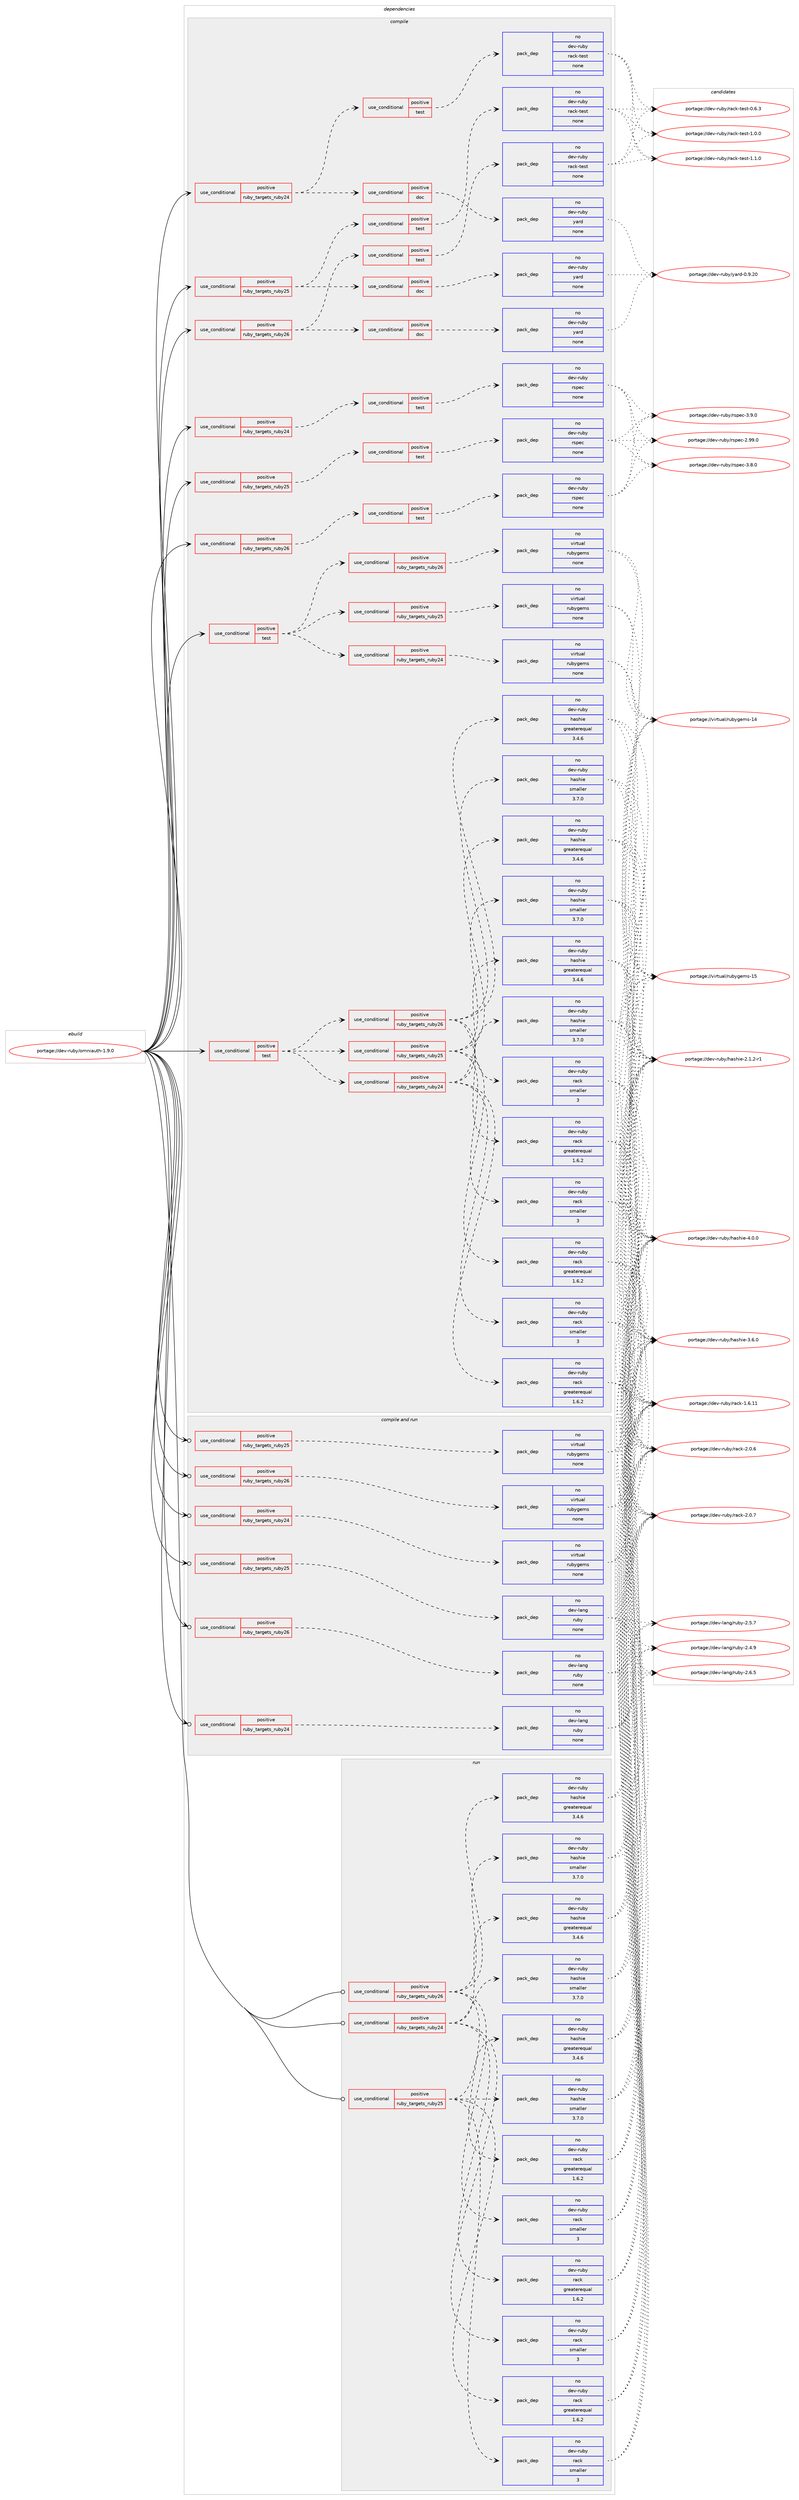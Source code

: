 digraph prolog {

# *************
# Graph options
# *************

newrank=true;
concentrate=true;
compound=true;
graph [rankdir=LR,fontname=Helvetica,fontsize=10,ranksep=1.5];#, ranksep=2.5, nodesep=0.2];
edge  [arrowhead=vee];
node  [fontname=Helvetica,fontsize=10];

# **********
# The ebuild
# **********

subgraph cluster_leftcol {
color=gray;
rank=same;
label=<<i>ebuild</i>>;
id [label="portage://dev-ruby/omniauth-1.9.0", color=red, width=4, href="../dev-ruby/omniauth-1.9.0.svg"];
}

# ****************
# The dependencies
# ****************

subgraph cluster_midcol {
color=gray;
label=<<i>dependencies</i>>;
subgraph cluster_compile {
fillcolor="#eeeeee";
style=filled;
label=<<i>compile</i>>;
subgraph cond58094 {
dependency232349 [label=<<TABLE BORDER="0" CELLBORDER="1" CELLSPACING="0" CELLPADDING="4"><TR><TD ROWSPAN="3" CELLPADDING="10">use_conditional</TD></TR><TR><TD>positive</TD></TR><TR><TD>ruby_targets_ruby24</TD></TR></TABLE>>, shape=none, color=red];
subgraph cond58095 {
dependency232350 [label=<<TABLE BORDER="0" CELLBORDER="1" CELLSPACING="0" CELLPADDING="4"><TR><TD ROWSPAN="3" CELLPADDING="10">use_conditional</TD></TR><TR><TD>positive</TD></TR><TR><TD>doc</TD></TR></TABLE>>, shape=none, color=red];
subgraph pack170711 {
dependency232351 [label=<<TABLE BORDER="0" CELLBORDER="1" CELLSPACING="0" CELLPADDING="4" WIDTH="220"><TR><TD ROWSPAN="6" CELLPADDING="30">pack_dep</TD></TR><TR><TD WIDTH="110">no</TD></TR><TR><TD>dev-ruby</TD></TR><TR><TD>yard</TD></TR><TR><TD>none</TD></TR><TR><TD></TD></TR></TABLE>>, shape=none, color=blue];
}
dependency232350:e -> dependency232351:w [weight=20,style="dashed",arrowhead="vee"];
}
dependency232349:e -> dependency232350:w [weight=20,style="dashed",arrowhead="vee"];
subgraph cond58096 {
dependency232352 [label=<<TABLE BORDER="0" CELLBORDER="1" CELLSPACING="0" CELLPADDING="4"><TR><TD ROWSPAN="3" CELLPADDING="10">use_conditional</TD></TR><TR><TD>positive</TD></TR><TR><TD>test</TD></TR></TABLE>>, shape=none, color=red];
subgraph pack170712 {
dependency232353 [label=<<TABLE BORDER="0" CELLBORDER="1" CELLSPACING="0" CELLPADDING="4" WIDTH="220"><TR><TD ROWSPAN="6" CELLPADDING="30">pack_dep</TD></TR><TR><TD WIDTH="110">no</TD></TR><TR><TD>dev-ruby</TD></TR><TR><TD>rack-test</TD></TR><TR><TD>none</TD></TR><TR><TD></TD></TR></TABLE>>, shape=none, color=blue];
}
dependency232352:e -> dependency232353:w [weight=20,style="dashed",arrowhead="vee"];
}
dependency232349:e -> dependency232352:w [weight=20,style="dashed",arrowhead="vee"];
}
id:e -> dependency232349:w [weight=20,style="solid",arrowhead="vee"];
subgraph cond58097 {
dependency232354 [label=<<TABLE BORDER="0" CELLBORDER="1" CELLSPACING="0" CELLPADDING="4"><TR><TD ROWSPAN="3" CELLPADDING="10">use_conditional</TD></TR><TR><TD>positive</TD></TR><TR><TD>ruby_targets_ruby24</TD></TR></TABLE>>, shape=none, color=red];
subgraph cond58098 {
dependency232355 [label=<<TABLE BORDER="0" CELLBORDER="1" CELLSPACING="0" CELLPADDING="4"><TR><TD ROWSPAN="3" CELLPADDING="10">use_conditional</TD></TR><TR><TD>positive</TD></TR><TR><TD>test</TD></TR></TABLE>>, shape=none, color=red];
subgraph pack170713 {
dependency232356 [label=<<TABLE BORDER="0" CELLBORDER="1" CELLSPACING="0" CELLPADDING="4" WIDTH="220"><TR><TD ROWSPAN="6" CELLPADDING="30">pack_dep</TD></TR><TR><TD WIDTH="110">no</TD></TR><TR><TD>dev-ruby</TD></TR><TR><TD>rspec</TD></TR><TR><TD>none</TD></TR><TR><TD></TD></TR></TABLE>>, shape=none, color=blue];
}
dependency232355:e -> dependency232356:w [weight=20,style="dashed",arrowhead="vee"];
}
dependency232354:e -> dependency232355:w [weight=20,style="dashed",arrowhead="vee"];
}
id:e -> dependency232354:w [weight=20,style="solid",arrowhead="vee"];
subgraph cond58099 {
dependency232357 [label=<<TABLE BORDER="0" CELLBORDER="1" CELLSPACING="0" CELLPADDING="4"><TR><TD ROWSPAN="3" CELLPADDING="10">use_conditional</TD></TR><TR><TD>positive</TD></TR><TR><TD>ruby_targets_ruby25</TD></TR></TABLE>>, shape=none, color=red];
subgraph cond58100 {
dependency232358 [label=<<TABLE BORDER="0" CELLBORDER="1" CELLSPACING="0" CELLPADDING="4"><TR><TD ROWSPAN="3" CELLPADDING="10">use_conditional</TD></TR><TR><TD>positive</TD></TR><TR><TD>doc</TD></TR></TABLE>>, shape=none, color=red];
subgraph pack170714 {
dependency232359 [label=<<TABLE BORDER="0" CELLBORDER="1" CELLSPACING="0" CELLPADDING="4" WIDTH="220"><TR><TD ROWSPAN="6" CELLPADDING="30">pack_dep</TD></TR><TR><TD WIDTH="110">no</TD></TR><TR><TD>dev-ruby</TD></TR><TR><TD>yard</TD></TR><TR><TD>none</TD></TR><TR><TD></TD></TR></TABLE>>, shape=none, color=blue];
}
dependency232358:e -> dependency232359:w [weight=20,style="dashed",arrowhead="vee"];
}
dependency232357:e -> dependency232358:w [weight=20,style="dashed",arrowhead="vee"];
subgraph cond58101 {
dependency232360 [label=<<TABLE BORDER="0" CELLBORDER="1" CELLSPACING="0" CELLPADDING="4"><TR><TD ROWSPAN="3" CELLPADDING="10">use_conditional</TD></TR><TR><TD>positive</TD></TR><TR><TD>test</TD></TR></TABLE>>, shape=none, color=red];
subgraph pack170715 {
dependency232361 [label=<<TABLE BORDER="0" CELLBORDER="1" CELLSPACING="0" CELLPADDING="4" WIDTH="220"><TR><TD ROWSPAN="6" CELLPADDING="30">pack_dep</TD></TR><TR><TD WIDTH="110">no</TD></TR><TR><TD>dev-ruby</TD></TR><TR><TD>rack-test</TD></TR><TR><TD>none</TD></TR><TR><TD></TD></TR></TABLE>>, shape=none, color=blue];
}
dependency232360:e -> dependency232361:w [weight=20,style="dashed",arrowhead="vee"];
}
dependency232357:e -> dependency232360:w [weight=20,style="dashed",arrowhead="vee"];
}
id:e -> dependency232357:w [weight=20,style="solid",arrowhead="vee"];
subgraph cond58102 {
dependency232362 [label=<<TABLE BORDER="0" CELLBORDER="1" CELLSPACING="0" CELLPADDING="4"><TR><TD ROWSPAN="3" CELLPADDING="10">use_conditional</TD></TR><TR><TD>positive</TD></TR><TR><TD>ruby_targets_ruby25</TD></TR></TABLE>>, shape=none, color=red];
subgraph cond58103 {
dependency232363 [label=<<TABLE BORDER="0" CELLBORDER="1" CELLSPACING="0" CELLPADDING="4"><TR><TD ROWSPAN="3" CELLPADDING="10">use_conditional</TD></TR><TR><TD>positive</TD></TR><TR><TD>test</TD></TR></TABLE>>, shape=none, color=red];
subgraph pack170716 {
dependency232364 [label=<<TABLE BORDER="0" CELLBORDER="1" CELLSPACING="0" CELLPADDING="4" WIDTH="220"><TR><TD ROWSPAN="6" CELLPADDING="30">pack_dep</TD></TR><TR><TD WIDTH="110">no</TD></TR><TR><TD>dev-ruby</TD></TR><TR><TD>rspec</TD></TR><TR><TD>none</TD></TR><TR><TD></TD></TR></TABLE>>, shape=none, color=blue];
}
dependency232363:e -> dependency232364:w [weight=20,style="dashed",arrowhead="vee"];
}
dependency232362:e -> dependency232363:w [weight=20,style="dashed",arrowhead="vee"];
}
id:e -> dependency232362:w [weight=20,style="solid",arrowhead="vee"];
subgraph cond58104 {
dependency232365 [label=<<TABLE BORDER="0" CELLBORDER="1" CELLSPACING="0" CELLPADDING="4"><TR><TD ROWSPAN="3" CELLPADDING="10">use_conditional</TD></TR><TR><TD>positive</TD></TR><TR><TD>ruby_targets_ruby26</TD></TR></TABLE>>, shape=none, color=red];
subgraph cond58105 {
dependency232366 [label=<<TABLE BORDER="0" CELLBORDER="1" CELLSPACING="0" CELLPADDING="4"><TR><TD ROWSPAN="3" CELLPADDING="10">use_conditional</TD></TR><TR><TD>positive</TD></TR><TR><TD>doc</TD></TR></TABLE>>, shape=none, color=red];
subgraph pack170717 {
dependency232367 [label=<<TABLE BORDER="0" CELLBORDER="1" CELLSPACING="0" CELLPADDING="4" WIDTH="220"><TR><TD ROWSPAN="6" CELLPADDING="30">pack_dep</TD></TR><TR><TD WIDTH="110">no</TD></TR><TR><TD>dev-ruby</TD></TR><TR><TD>yard</TD></TR><TR><TD>none</TD></TR><TR><TD></TD></TR></TABLE>>, shape=none, color=blue];
}
dependency232366:e -> dependency232367:w [weight=20,style="dashed",arrowhead="vee"];
}
dependency232365:e -> dependency232366:w [weight=20,style="dashed",arrowhead="vee"];
subgraph cond58106 {
dependency232368 [label=<<TABLE BORDER="0" CELLBORDER="1" CELLSPACING="0" CELLPADDING="4"><TR><TD ROWSPAN="3" CELLPADDING="10">use_conditional</TD></TR><TR><TD>positive</TD></TR><TR><TD>test</TD></TR></TABLE>>, shape=none, color=red];
subgraph pack170718 {
dependency232369 [label=<<TABLE BORDER="0" CELLBORDER="1" CELLSPACING="0" CELLPADDING="4" WIDTH="220"><TR><TD ROWSPAN="6" CELLPADDING="30">pack_dep</TD></TR><TR><TD WIDTH="110">no</TD></TR><TR><TD>dev-ruby</TD></TR><TR><TD>rack-test</TD></TR><TR><TD>none</TD></TR><TR><TD></TD></TR></TABLE>>, shape=none, color=blue];
}
dependency232368:e -> dependency232369:w [weight=20,style="dashed",arrowhead="vee"];
}
dependency232365:e -> dependency232368:w [weight=20,style="dashed",arrowhead="vee"];
}
id:e -> dependency232365:w [weight=20,style="solid",arrowhead="vee"];
subgraph cond58107 {
dependency232370 [label=<<TABLE BORDER="0" CELLBORDER="1" CELLSPACING="0" CELLPADDING="4"><TR><TD ROWSPAN="3" CELLPADDING="10">use_conditional</TD></TR><TR><TD>positive</TD></TR><TR><TD>ruby_targets_ruby26</TD></TR></TABLE>>, shape=none, color=red];
subgraph cond58108 {
dependency232371 [label=<<TABLE BORDER="0" CELLBORDER="1" CELLSPACING="0" CELLPADDING="4"><TR><TD ROWSPAN="3" CELLPADDING="10">use_conditional</TD></TR><TR><TD>positive</TD></TR><TR><TD>test</TD></TR></TABLE>>, shape=none, color=red];
subgraph pack170719 {
dependency232372 [label=<<TABLE BORDER="0" CELLBORDER="1" CELLSPACING="0" CELLPADDING="4" WIDTH="220"><TR><TD ROWSPAN="6" CELLPADDING="30">pack_dep</TD></TR><TR><TD WIDTH="110">no</TD></TR><TR><TD>dev-ruby</TD></TR><TR><TD>rspec</TD></TR><TR><TD>none</TD></TR><TR><TD></TD></TR></TABLE>>, shape=none, color=blue];
}
dependency232371:e -> dependency232372:w [weight=20,style="dashed",arrowhead="vee"];
}
dependency232370:e -> dependency232371:w [weight=20,style="dashed",arrowhead="vee"];
}
id:e -> dependency232370:w [weight=20,style="solid",arrowhead="vee"];
subgraph cond58109 {
dependency232373 [label=<<TABLE BORDER="0" CELLBORDER="1" CELLSPACING="0" CELLPADDING="4"><TR><TD ROWSPAN="3" CELLPADDING="10">use_conditional</TD></TR><TR><TD>positive</TD></TR><TR><TD>test</TD></TR></TABLE>>, shape=none, color=red];
subgraph cond58110 {
dependency232374 [label=<<TABLE BORDER="0" CELLBORDER="1" CELLSPACING="0" CELLPADDING="4"><TR><TD ROWSPAN="3" CELLPADDING="10">use_conditional</TD></TR><TR><TD>positive</TD></TR><TR><TD>ruby_targets_ruby24</TD></TR></TABLE>>, shape=none, color=red];
subgraph pack170720 {
dependency232375 [label=<<TABLE BORDER="0" CELLBORDER="1" CELLSPACING="0" CELLPADDING="4" WIDTH="220"><TR><TD ROWSPAN="6" CELLPADDING="30">pack_dep</TD></TR><TR><TD WIDTH="110">no</TD></TR><TR><TD>dev-ruby</TD></TR><TR><TD>rack</TD></TR><TR><TD>greaterequal</TD></TR><TR><TD>1.6.2</TD></TR></TABLE>>, shape=none, color=blue];
}
dependency232374:e -> dependency232375:w [weight=20,style="dashed",arrowhead="vee"];
subgraph pack170721 {
dependency232376 [label=<<TABLE BORDER="0" CELLBORDER="1" CELLSPACING="0" CELLPADDING="4" WIDTH="220"><TR><TD ROWSPAN="6" CELLPADDING="30">pack_dep</TD></TR><TR><TD WIDTH="110">no</TD></TR><TR><TD>dev-ruby</TD></TR><TR><TD>rack</TD></TR><TR><TD>smaller</TD></TR><TR><TD>3</TD></TR></TABLE>>, shape=none, color=blue];
}
dependency232374:e -> dependency232376:w [weight=20,style="dashed",arrowhead="vee"];
subgraph pack170722 {
dependency232377 [label=<<TABLE BORDER="0" CELLBORDER="1" CELLSPACING="0" CELLPADDING="4" WIDTH="220"><TR><TD ROWSPAN="6" CELLPADDING="30">pack_dep</TD></TR><TR><TD WIDTH="110">no</TD></TR><TR><TD>dev-ruby</TD></TR><TR><TD>hashie</TD></TR><TR><TD>greaterequal</TD></TR><TR><TD>3.4.6</TD></TR></TABLE>>, shape=none, color=blue];
}
dependency232374:e -> dependency232377:w [weight=20,style="dashed",arrowhead="vee"];
subgraph pack170723 {
dependency232378 [label=<<TABLE BORDER="0" CELLBORDER="1" CELLSPACING="0" CELLPADDING="4" WIDTH="220"><TR><TD ROWSPAN="6" CELLPADDING="30">pack_dep</TD></TR><TR><TD WIDTH="110">no</TD></TR><TR><TD>dev-ruby</TD></TR><TR><TD>hashie</TD></TR><TR><TD>smaller</TD></TR><TR><TD>3.7.0</TD></TR></TABLE>>, shape=none, color=blue];
}
dependency232374:e -> dependency232378:w [weight=20,style="dashed",arrowhead="vee"];
}
dependency232373:e -> dependency232374:w [weight=20,style="dashed",arrowhead="vee"];
subgraph cond58111 {
dependency232379 [label=<<TABLE BORDER="0" CELLBORDER="1" CELLSPACING="0" CELLPADDING="4"><TR><TD ROWSPAN="3" CELLPADDING="10">use_conditional</TD></TR><TR><TD>positive</TD></TR><TR><TD>ruby_targets_ruby25</TD></TR></TABLE>>, shape=none, color=red];
subgraph pack170724 {
dependency232380 [label=<<TABLE BORDER="0" CELLBORDER="1" CELLSPACING="0" CELLPADDING="4" WIDTH="220"><TR><TD ROWSPAN="6" CELLPADDING="30">pack_dep</TD></TR><TR><TD WIDTH="110">no</TD></TR><TR><TD>dev-ruby</TD></TR><TR><TD>rack</TD></TR><TR><TD>greaterequal</TD></TR><TR><TD>1.6.2</TD></TR></TABLE>>, shape=none, color=blue];
}
dependency232379:e -> dependency232380:w [weight=20,style="dashed",arrowhead="vee"];
subgraph pack170725 {
dependency232381 [label=<<TABLE BORDER="0" CELLBORDER="1" CELLSPACING="0" CELLPADDING="4" WIDTH="220"><TR><TD ROWSPAN="6" CELLPADDING="30">pack_dep</TD></TR><TR><TD WIDTH="110">no</TD></TR><TR><TD>dev-ruby</TD></TR><TR><TD>rack</TD></TR><TR><TD>smaller</TD></TR><TR><TD>3</TD></TR></TABLE>>, shape=none, color=blue];
}
dependency232379:e -> dependency232381:w [weight=20,style="dashed",arrowhead="vee"];
subgraph pack170726 {
dependency232382 [label=<<TABLE BORDER="0" CELLBORDER="1" CELLSPACING="0" CELLPADDING="4" WIDTH="220"><TR><TD ROWSPAN="6" CELLPADDING="30">pack_dep</TD></TR><TR><TD WIDTH="110">no</TD></TR><TR><TD>dev-ruby</TD></TR><TR><TD>hashie</TD></TR><TR><TD>greaterequal</TD></TR><TR><TD>3.4.6</TD></TR></TABLE>>, shape=none, color=blue];
}
dependency232379:e -> dependency232382:w [weight=20,style="dashed",arrowhead="vee"];
subgraph pack170727 {
dependency232383 [label=<<TABLE BORDER="0" CELLBORDER="1" CELLSPACING="0" CELLPADDING="4" WIDTH="220"><TR><TD ROWSPAN="6" CELLPADDING="30">pack_dep</TD></TR><TR><TD WIDTH="110">no</TD></TR><TR><TD>dev-ruby</TD></TR><TR><TD>hashie</TD></TR><TR><TD>smaller</TD></TR><TR><TD>3.7.0</TD></TR></TABLE>>, shape=none, color=blue];
}
dependency232379:e -> dependency232383:w [weight=20,style="dashed",arrowhead="vee"];
}
dependency232373:e -> dependency232379:w [weight=20,style="dashed",arrowhead="vee"];
subgraph cond58112 {
dependency232384 [label=<<TABLE BORDER="0" CELLBORDER="1" CELLSPACING="0" CELLPADDING="4"><TR><TD ROWSPAN="3" CELLPADDING="10">use_conditional</TD></TR><TR><TD>positive</TD></TR><TR><TD>ruby_targets_ruby26</TD></TR></TABLE>>, shape=none, color=red];
subgraph pack170728 {
dependency232385 [label=<<TABLE BORDER="0" CELLBORDER="1" CELLSPACING="0" CELLPADDING="4" WIDTH="220"><TR><TD ROWSPAN="6" CELLPADDING="30">pack_dep</TD></TR><TR><TD WIDTH="110">no</TD></TR><TR><TD>dev-ruby</TD></TR><TR><TD>rack</TD></TR><TR><TD>greaterequal</TD></TR><TR><TD>1.6.2</TD></TR></TABLE>>, shape=none, color=blue];
}
dependency232384:e -> dependency232385:w [weight=20,style="dashed",arrowhead="vee"];
subgraph pack170729 {
dependency232386 [label=<<TABLE BORDER="0" CELLBORDER="1" CELLSPACING="0" CELLPADDING="4" WIDTH="220"><TR><TD ROWSPAN="6" CELLPADDING="30">pack_dep</TD></TR><TR><TD WIDTH="110">no</TD></TR><TR><TD>dev-ruby</TD></TR><TR><TD>rack</TD></TR><TR><TD>smaller</TD></TR><TR><TD>3</TD></TR></TABLE>>, shape=none, color=blue];
}
dependency232384:e -> dependency232386:w [weight=20,style="dashed",arrowhead="vee"];
subgraph pack170730 {
dependency232387 [label=<<TABLE BORDER="0" CELLBORDER="1" CELLSPACING="0" CELLPADDING="4" WIDTH="220"><TR><TD ROWSPAN="6" CELLPADDING="30">pack_dep</TD></TR><TR><TD WIDTH="110">no</TD></TR><TR><TD>dev-ruby</TD></TR><TR><TD>hashie</TD></TR><TR><TD>greaterequal</TD></TR><TR><TD>3.4.6</TD></TR></TABLE>>, shape=none, color=blue];
}
dependency232384:e -> dependency232387:w [weight=20,style="dashed",arrowhead="vee"];
subgraph pack170731 {
dependency232388 [label=<<TABLE BORDER="0" CELLBORDER="1" CELLSPACING="0" CELLPADDING="4" WIDTH="220"><TR><TD ROWSPAN="6" CELLPADDING="30">pack_dep</TD></TR><TR><TD WIDTH="110">no</TD></TR><TR><TD>dev-ruby</TD></TR><TR><TD>hashie</TD></TR><TR><TD>smaller</TD></TR><TR><TD>3.7.0</TD></TR></TABLE>>, shape=none, color=blue];
}
dependency232384:e -> dependency232388:w [weight=20,style="dashed",arrowhead="vee"];
}
dependency232373:e -> dependency232384:w [weight=20,style="dashed",arrowhead="vee"];
}
id:e -> dependency232373:w [weight=20,style="solid",arrowhead="vee"];
subgraph cond58113 {
dependency232389 [label=<<TABLE BORDER="0" CELLBORDER="1" CELLSPACING="0" CELLPADDING="4"><TR><TD ROWSPAN="3" CELLPADDING="10">use_conditional</TD></TR><TR><TD>positive</TD></TR><TR><TD>test</TD></TR></TABLE>>, shape=none, color=red];
subgraph cond58114 {
dependency232390 [label=<<TABLE BORDER="0" CELLBORDER="1" CELLSPACING="0" CELLPADDING="4"><TR><TD ROWSPAN="3" CELLPADDING="10">use_conditional</TD></TR><TR><TD>positive</TD></TR><TR><TD>ruby_targets_ruby24</TD></TR></TABLE>>, shape=none, color=red];
subgraph pack170732 {
dependency232391 [label=<<TABLE BORDER="0" CELLBORDER="1" CELLSPACING="0" CELLPADDING="4" WIDTH="220"><TR><TD ROWSPAN="6" CELLPADDING="30">pack_dep</TD></TR><TR><TD WIDTH="110">no</TD></TR><TR><TD>virtual</TD></TR><TR><TD>rubygems</TD></TR><TR><TD>none</TD></TR><TR><TD></TD></TR></TABLE>>, shape=none, color=blue];
}
dependency232390:e -> dependency232391:w [weight=20,style="dashed",arrowhead="vee"];
}
dependency232389:e -> dependency232390:w [weight=20,style="dashed",arrowhead="vee"];
subgraph cond58115 {
dependency232392 [label=<<TABLE BORDER="0" CELLBORDER="1" CELLSPACING="0" CELLPADDING="4"><TR><TD ROWSPAN="3" CELLPADDING="10">use_conditional</TD></TR><TR><TD>positive</TD></TR><TR><TD>ruby_targets_ruby25</TD></TR></TABLE>>, shape=none, color=red];
subgraph pack170733 {
dependency232393 [label=<<TABLE BORDER="0" CELLBORDER="1" CELLSPACING="0" CELLPADDING="4" WIDTH="220"><TR><TD ROWSPAN="6" CELLPADDING="30">pack_dep</TD></TR><TR><TD WIDTH="110">no</TD></TR><TR><TD>virtual</TD></TR><TR><TD>rubygems</TD></TR><TR><TD>none</TD></TR><TR><TD></TD></TR></TABLE>>, shape=none, color=blue];
}
dependency232392:e -> dependency232393:w [weight=20,style="dashed",arrowhead="vee"];
}
dependency232389:e -> dependency232392:w [weight=20,style="dashed",arrowhead="vee"];
subgraph cond58116 {
dependency232394 [label=<<TABLE BORDER="0" CELLBORDER="1" CELLSPACING="0" CELLPADDING="4"><TR><TD ROWSPAN="3" CELLPADDING="10">use_conditional</TD></TR><TR><TD>positive</TD></TR><TR><TD>ruby_targets_ruby26</TD></TR></TABLE>>, shape=none, color=red];
subgraph pack170734 {
dependency232395 [label=<<TABLE BORDER="0" CELLBORDER="1" CELLSPACING="0" CELLPADDING="4" WIDTH="220"><TR><TD ROWSPAN="6" CELLPADDING="30">pack_dep</TD></TR><TR><TD WIDTH="110">no</TD></TR><TR><TD>virtual</TD></TR><TR><TD>rubygems</TD></TR><TR><TD>none</TD></TR><TR><TD></TD></TR></TABLE>>, shape=none, color=blue];
}
dependency232394:e -> dependency232395:w [weight=20,style="dashed",arrowhead="vee"];
}
dependency232389:e -> dependency232394:w [weight=20,style="dashed",arrowhead="vee"];
}
id:e -> dependency232389:w [weight=20,style="solid",arrowhead="vee"];
}
subgraph cluster_compileandrun {
fillcolor="#eeeeee";
style=filled;
label=<<i>compile and run</i>>;
subgraph cond58117 {
dependency232396 [label=<<TABLE BORDER="0" CELLBORDER="1" CELLSPACING="0" CELLPADDING="4"><TR><TD ROWSPAN="3" CELLPADDING="10">use_conditional</TD></TR><TR><TD>positive</TD></TR><TR><TD>ruby_targets_ruby24</TD></TR></TABLE>>, shape=none, color=red];
subgraph pack170735 {
dependency232397 [label=<<TABLE BORDER="0" CELLBORDER="1" CELLSPACING="0" CELLPADDING="4" WIDTH="220"><TR><TD ROWSPAN="6" CELLPADDING="30">pack_dep</TD></TR><TR><TD WIDTH="110">no</TD></TR><TR><TD>dev-lang</TD></TR><TR><TD>ruby</TD></TR><TR><TD>none</TD></TR><TR><TD></TD></TR></TABLE>>, shape=none, color=blue];
}
dependency232396:e -> dependency232397:w [weight=20,style="dashed",arrowhead="vee"];
}
id:e -> dependency232396:w [weight=20,style="solid",arrowhead="odotvee"];
subgraph cond58118 {
dependency232398 [label=<<TABLE BORDER="0" CELLBORDER="1" CELLSPACING="0" CELLPADDING="4"><TR><TD ROWSPAN="3" CELLPADDING="10">use_conditional</TD></TR><TR><TD>positive</TD></TR><TR><TD>ruby_targets_ruby24</TD></TR></TABLE>>, shape=none, color=red];
subgraph pack170736 {
dependency232399 [label=<<TABLE BORDER="0" CELLBORDER="1" CELLSPACING="0" CELLPADDING="4" WIDTH="220"><TR><TD ROWSPAN="6" CELLPADDING="30">pack_dep</TD></TR><TR><TD WIDTH="110">no</TD></TR><TR><TD>virtual</TD></TR><TR><TD>rubygems</TD></TR><TR><TD>none</TD></TR><TR><TD></TD></TR></TABLE>>, shape=none, color=blue];
}
dependency232398:e -> dependency232399:w [weight=20,style="dashed",arrowhead="vee"];
}
id:e -> dependency232398:w [weight=20,style="solid",arrowhead="odotvee"];
subgraph cond58119 {
dependency232400 [label=<<TABLE BORDER="0" CELLBORDER="1" CELLSPACING="0" CELLPADDING="4"><TR><TD ROWSPAN="3" CELLPADDING="10">use_conditional</TD></TR><TR><TD>positive</TD></TR><TR><TD>ruby_targets_ruby25</TD></TR></TABLE>>, shape=none, color=red];
subgraph pack170737 {
dependency232401 [label=<<TABLE BORDER="0" CELLBORDER="1" CELLSPACING="0" CELLPADDING="4" WIDTH="220"><TR><TD ROWSPAN="6" CELLPADDING="30">pack_dep</TD></TR><TR><TD WIDTH="110">no</TD></TR><TR><TD>dev-lang</TD></TR><TR><TD>ruby</TD></TR><TR><TD>none</TD></TR><TR><TD></TD></TR></TABLE>>, shape=none, color=blue];
}
dependency232400:e -> dependency232401:w [weight=20,style="dashed",arrowhead="vee"];
}
id:e -> dependency232400:w [weight=20,style="solid",arrowhead="odotvee"];
subgraph cond58120 {
dependency232402 [label=<<TABLE BORDER="0" CELLBORDER="1" CELLSPACING="0" CELLPADDING="4"><TR><TD ROWSPAN="3" CELLPADDING="10">use_conditional</TD></TR><TR><TD>positive</TD></TR><TR><TD>ruby_targets_ruby25</TD></TR></TABLE>>, shape=none, color=red];
subgraph pack170738 {
dependency232403 [label=<<TABLE BORDER="0" CELLBORDER="1" CELLSPACING="0" CELLPADDING="4" WIDTH="220"><TR><TD ROWSPAN="6" CELLPADDING="30">pack_dep</TD></TR><TR><TD WIDTH="110">no</TD></TR><TR><TD>virtual</TD></TR><TR><TD>rubygems</TD></TR><TR><TD>none</TD></TR><TR><TD></TD></TR></TABLE>>, shape=none, color=blue];
}
dependency232402:e -> dependency232403:w [weight=20,style="dashed",arrowhead="vee"];
}
id:e -> dependency232402:w [weight=20,style="solid",arrowhead="odotvee"];
subgraph cond58121 {
dependency232404 [label=<<TABLE BORDER="0" CELLBORDER="1" CELLSPACING="0" CELLPADDING="4"><TR><TD ROWSPAN="3" CELLPADDING="10">use_conditional</TD></TR><TR><TD>positive</TD></TR><TR><TD>ruby_targets_ruby26</TD></TR></TABLE>>, shape=none, color=red];
subgraph pack170739 {
dependency232405 [label=<<TABLE BORDER="0" CELLBORDER="1" CELLSPACING="0" CELLPADDING="4" WIDTH="220"><TR><TD ROWSPAN="6" CELLPADDING="30">pack_dep</TD></TR><TR><TD WIDTH="110">no</TD></TR><TR><TD>dev-lang</TD></TR><TR><TD>ruby</TD></TR><TR><TD>none</TD></TR><TR><TD></TD></TR></TABLE>>, shape=none, color=blue];
}
dependency232404:e -> dependency232405:w [weight=20,style="dashed",arrowhead="vee"];
}
id:e -> dependency232404:w [weight=20,style="solid",arrowhead="odotvee"];
subgraph cond58122 {
dependency232406 [label=<<TABLE BORDER="0" CELLBORDER="1" CELLSPACING="0" CELLPADDING="4"><TR><TD ROWSPAN="3" CELLPADDING="10">use_conditional</TD></TR><TR><TD>positive</TD></TR><TR><TD>ruby_targets_ruby26</TD></TR></TABLE>>, shape=none, color=red];
subgraph pack170740 {
dependency232407 [label=<<TABLE BORDER="0" CELLBORDER="1" CELLSPACING="0" CELLPADDING="4" WIDTH="220"><TR><TD ROWSPAN="6" CELLPADDING="30">pack_dep</TD></TR><TR><TD WIDTH="110">no</TD></TR><TR><TD>virtual</TD></TR><TR><TD>rubygems</TD></TR><TR><TD>none</TD></TR><TR><TD></TD></TR></TABLE>>, shape=none, color=blue];
}
dependency232406:e -> dependency232407:w [weight=20,style="dashed",arrowhead="vee"];
}
id:e -> dependency232406:w [weight=20,style="solid",arrowhead="odotvee"];
}
subgraph cluster_run {
fillcolor="#eeeeee";
style=filled;
label=<<i>run</i>>;
subgraph cond58123 {
dependency232408 [label=<<TABLE BORDER="0" CELLBORDER="1" CELLSPACING="0" CELLPADDING="4"><TR><TD ROWSPAN="3" CELLPADDING="10">use_conditional</TD></TR><TR><TD>positive</TD></TR><TR><TD>ruby_targets_ruby24</TD></TR></TABLE>>, shape=none, color=red];
subgraph pack170741 {
dependency232409 [label=<<TABLE BORDER="0" CELLBORDER="1" CELLSPACING="0" CELLPADDING="4" WIDTH="220"><TR><TD ROWSPAN="6" CELLPADDING="30">pack_dep</TD></TR><TR><TD WIDTH="110">no</TD></TR><TR><TD>dev-ruby</TD></TR><TR><TD>rack</TD></TR><TR><TD>greaterequal</TD></TR><TR><TD>1.6.2</TD></TR></TABLE>>, shape=none, color=blue];
}
dependency232408:e -> dependency232409:w [weight=20,style="dashed",arrowhead="vee"];
subgraph pack170742 {
dependency232410 [label=<<TABLE BORDER="0" CELLBORDER="1" CELLSPACING="0" CELLPADDING="4" WIDTH="220"><TR><TD ROWSPAN="6" CELLPADDING="30">pack_dep</TD></TR><TR><TD WIDTH="110">no</TD></TR><TR><TD>dev-ruby</TD></TR><TR><TD>rack</TD></TR><TR><TD>smaller</TD></TR><TR><TD>3</TD></TR></TABLE>>, shape=none, color=blue];
}
dependency232408:e -> dependency232410:w [weight=20,style="dashed",arrowhead="vee"];
subgraph pack170743 {
dependency232411 [label=<<TABLE BORDER="0" CELLBORDER="1" CELLSPACING="0" CELLPADDING="4" WIDTH="220"><TR><TD ROWSPAN="6" CELLPADDING="30">pack_dep</TD></TR><TR><TD WIDTH="110">no</TD></TR><TR><TD>dev-ruby</TD></TR><TR><TD>hashie</TD></TR><TR><TD>greaterequal</TD></TR><TR><TD>3.4.6</TD></TR></TABLE>>, shape=none, color=blue];
}
dependency232408:e -> dependency232411:w [weight=20,style="dashed",arrowhead="vee"];
subgraph pack170744 {
dependency232412 [label=<<TABLE BORDER="0" CELLBORDER="1" CELLSPACING="0" CELLPADDING="4" WIDTH="220"><TR><TD ROWSPAN="6" CELLPADDING="30">pack_dep</TD></TR><TR><TD WIDTH="110">no</TD></TR><TR><TD>dev-ruby</TD></TR><TR><TD>hashie</TD></TR><TR><TD>smaller</TD></TR><TR><TD>3.7.0</TD></TR></TABLE>>, shape=none, color=blue];
}
dependency232408:e -> dependency232412:w [weight=20,style="dashed",arrowhead="vee"];
}
id:e -> dependency232408:w [weight=20,style="solid",arrowhead="odot"];
subgraph cond58124 {
dependency232413 [label=<<TABLE BORDER="0" CELLBORDER="1" CELLSPACING="0" CELLPADDING="4"><TR><TD ROWSPAN="3" CELLPADDING="10">use_conditional</TD></TR><TR><TD>positive</TD></TR><TR><TD>ruby_targets_ruby25</TD></TR></TABLE>>, shape=none, color=red];
subgraph pack170745 {
dependency232414 [label=<<TABLE BORDER="0" CELLBORDER="1" CELLSPACING="0" CELLPADDING="4" WIDTH="220"><TR><TD ROWSPAN="6" CELLPADDING="30">pack_dep</TD></TR><TR><TD WIDTH="110">no</TD></TR><TR><TD>dev-ruby</TD></TR><TR><TD>rack</TD></TR><TR><TD>greaterequal</TD></TR><TR><TD>1.6.2</TD></TR></TABLE>>, shape=none, color=blue];
}
dependency232413:e -> dependency232414:w [weight=20,style="dashed",arrowhead="vee"];
subgraph pack170746 {
dependency232415 [label=<<TABLE BORDER="0" CELLBORDER="1" CELLSPACING="0" CELLPADDING="4" WIDTH="220"><TR><TD ROWSPAN="6" CELLPADDING="30">pack_dep</TD></TR><TR><TD WIDTH="110">no</TD></TR><TR><TD>dev-ruby</TD></TR><TR><TD>rack</TD></TR><TR><TD>smaller</TD></TR><TR><TD>3</TD></TR></TABLE>>, shape=none, color=blue];
}
dependency232413:e -> dependency232415:w [weight=20,style="dashed",arrowhead="vee"];
subgraph pack170747 {
dependency232416 [label=<<TABLE BORDER="0" CELLBORDER="1" CELLSPACING="0" CELLPADDING="4" WIDTH="220"><TR><TD ROWSPAN="6" CELLPADDING="30">pack_dep</TD></TR><TR><TD WIDTH="110">no</TD></TR><TR><TD>dev-ruby</TD></TR><TR><TD>hashie</TD></TR><TR><TD>greaterequal</TD></TR><TR><TD>3.4.6</TD></TR></TABLE>>, shape=none, color=blue];
}
dependency232413:e -> dependency232416:w [weight=20,style="dashed",arrowhead="vee"];
subgraph pack170748 {
dependency232417 [label=<<TABLE BORDER="0" CELLBORDER="1" CELLSPACING="0" CELLPADDING="4" WIDTH="220"><TR><TD ROWSPAN="6" CELLPADDING="30">pack_dep</TD></TR><TR><TD WIDTH="110">no</TD></TR><TR><TD>dev-ruby</TD></TR><TR><TD>hashie</TD></TR><TR><TD>smaller</TD></TR><TR><TD>3.7.0</TD></TR></TABLE>>, shape=none, color=blue];
}
dependency232413:e -> dependency232417:w [weight=20,style="dashed",arrowhead="vee"];
}
id:e -> dependency232413:w [weight=20,style="solid",arrowhead="odot"];
subgraph cond58125 {
dependency232418 [label=<<TABLE BORDER="0" CELLBORDER="1" CELLSPACING="0" CELLPADDING="4"><TR><TD ROWSPAN="3" CELLPADDING="10">use_conditional</TD></TR><TR><TD>positive</TD></TR><TR><TD>ruby_targets_ruby26</TD></TR></TABLE>>, shape=none, color=red];
subgraph pack170749 {
dependency232419 [label=<<TABLE BORDER="0" CELLBORDER="1" CELLSPACING="0" CELLPADDING="4" WIDTH="220"><TR><TD ROWSPAN="6" CELLPADDING="30">pack_dep</TD></TR><TR><TD WIDTH="110">no</TD></TR><TR><TD>dev-ruby</TD></TR><TR><TD>rack</TD></TR><TR><TD>greaterequal</TD></TR><TR><TD>1.6.2</TD></TR></TABLE>>, shape=none, color=blue];
}
dependency232418:e -> dependency232419:w [weight=20,style="dashed",arrowhead="vee"];
subgraph pack170750 {
dependency232420 [label=<<TABLE BORDER="0" CELLBORDER="1" CELLSPACING="0" CELLPADDING="4" WIDTH="220"><TR><TD ROWSPAN="6" CELLPADDING="30">pack_dep</TD></TR><TR><TD WIDTH="110">no</TD></TR><TR><TD>dev-ruby</TD></TR><TR><TD>rack</TD></TR><TR><TD>smaller</TD></TR><TR><TD>3</TD></TR></TABLE>>, shape=none, color=blue];
}
dependency232418:e -> dependency232420:w [weight=20,style="dashed",arrowhead="vee"];
subgraph pack170751 {
dependency232421 [label=<<TABLE BORDER="0" CELLBORDER="1" CELLSPACING="0" CELLPADDING="4" WIDTH="220"><TR><TD ROWSPAN="6" CELLPADDING="30">pack_dep</TD></TR><TR><TD WIDTH="110">no</TD></TR><TR><TD>dev-ruby</TD></TR><TR><TD>hashie</TD></TR><TR><TD>greaterequal</TD></TR><TR><TD>3.4.6</TD></TR></TABLE>>, shape=none, color=blue];
}
dependency232418:e -> dependency232421:w [weight=20,style="dashed",arrowhead="vee"];
subgraph pack170752 {
dependency232422 [label=<<TABLE BORDER="0" CELLBORDER="1" CELLSPACING="0" CELLPADDING="4" WIDTH="220"><TR><TD ROWSPAN="6" CELLPADDING="30">pack_dep</TD></TR><TR><TD WIDTH="110">no</TD></TR><TR><TD>dev-ruby</TD></TR><TR><TD>hashie</TD></TR><TR><TD>smaller</TD></TR><TR><TD>3.7.0</TD></TR></TABLE>>, shape=none, color=blue];
}
dependency232418:e -> dependency232422:w [weight=20,style="dashed",arrowhead="vee"];
}
id:e -> dependency232418:w [weight=20,style="solid",arrowhead="odot"];
}
}

# **************
# The candidates
# **************

subgraph cluster_choices {
rank=same;
color=gray;
label=<<i>candidates</i>>;

subgraph choice170711 {
color=black;
nodesep=1;
choiceportage1001011184511411798121471219711410045484657465048 [label="portage://dev-ruby/yard-0.9.20", color=red, width=4,href="../dev-ruby/yard-0.9.20.svg"];
dependency232351:e -> choiceportage1001011184511411798121471219711410045484657465048:w [style=dotted,weight="100"];
}
subgraph choice170712 {
color=black;
nodesep=1;
choiceportage100101118451141179812147114979910745116101115116454846544651 [label="portage://dev-ruby/rack-test-0.6.3", color=red, width=4,href="../dev-ruby/rack-test-0.6.3.svg"];
choiceportage100101118451141179812147114979910745116101115116454946484648 [label="portage://dev-ruby/rack-test-1.0.0", color=red, width=4,href="../dev-ruby/rack-test-1.0.0.svg"];
choiceportage100101118451141179812147114979910745116101115116454946494648 [label="portage://dev-ruby/rack-test-1.1.0", color=red, width=4,href="../dev-ruby/rack-test-1.1.0.svg"];
dependency232353:e -> choiceportage100101118451141179812147114979910745116101115116454846544651:w [style=dotted,weight="100"];
dependency232353:e -> choiceportage100101118451141179812147114979910745116101115116454946484648:w [style=dotted,weight="100"];
dependency232353:e -> choiceportage100101118451141179812147114979910745116101115116454946494648:w [style=dotted,weight="100"];
}
subgraph choice170713 {
color=black;
nodesep=1;
choiceportage1001011184511411798121471141151121019945504657574648 [label="portage://dev-ruby/rspec-2.99.0", color=red, width=4,href="../dev-ruby/rspec-2.99.0.svg"];
choiceportage10010111845114117981214711411511210199455146564648 [label="portage://dev-ruby/rspec-3.8.0", color=red, width=4,href="../dev-ruby/rspec-3.8.0.svg"];
choiceportage10010111845114117981214711411511210199455146574648 [label="portage://dev-ruby/rspec-3.9.0", color=red, width=4,href="../dev-ruby/rspec-3.9.0.svg"];
dependency232356:e -> choiceportage1001011184511411798121471141151121019945504657574648:w [style=dotted,weight="100"];
dependency232356:e -> choiceportage10010111845114117981214711411511210199455146564648:w [style=dotted,weight="100"];
dependency232356:e -> choiceportage10010111845114117981214711411511210199455146574648:w [style=dotted,weight="100"];
}
subgraph choice170714 {
color=black;
nodesep=1;
choiceportage1001011184511411798121471219711410045484657465048 [label="portage://dev-ruby/yard-0.9.20", color=red, width=4,href="../dev-ruby/yard-0.9.20.svg"];
dependency232359:e -> choiceportage1001011184511411798121471219711410045484657465048:w [style=dotted,weight="100"];
}
subgraph choice170715 {
color=black;
nodesep=1;
choiceportage100101118451141179812147114979910745116101115116454846544651 [label="portage://dev-ruby/rack-test-0.6.3", color=red, width=4,href="../dev-ruby/rack-test-0.6.3.svg"];
choiceportage100101118451141179812147114979910745116101115116454946484648 [label="portage://dev-ruby/rack-test-1.0.0", color=red, width=4,href="../dev-ruby/rack-test-1.0.0.svg"];
choiceportage100101118451141179812147114979910745116101115116454946494648 [label="portage://dev-ruby/rack-test-1.1.0", color=red, width=4,href="../dev-ruby/rack-test-1.1.0.svg"];
dependency232361:e -> choiceportage100101118451141179812147114979910745116101115116454846544651:w [style=dotted,weight="100"];
dependency232361:e -> choiceportage100101118451141179812147114979910745116101115116454946484648:w [style=dotted,weight="100"];
dependency232361:e -> choiceportage100101118451141179812147114979910745116101115116454946494648:w [style=dotted,weight="100"];
}
subgraph choice170716 {
color=black;
nodesep=1;
choiceportage1001011184511411798121471141151121019945504657574648 [label="portage://dev-ruby/rspec-2.99.0", color=red, width=4,href="../dev-ruby/rspec-2.99.0.svg"];
choiceportage10010111845114117981214711411511210199455146564648 [label="portage://dev-ruby/rspec-3.8.0", color=red, width=4,href="../dev-ruby/rspec-3.8.0.svg"];
choiceportage10010111845114117981214711411511210199455146574648 [label="portage://dev-ruby/rspec-3.9.0", color=red, width=4,href="../dev-ruby/rspec-3.9.0.svg"];
dependency232364:e -> choiceportage1001011184511411798121471141151121019945504657574648:w [style=dotted,weight="100"];
dependency232364:e -> choiceportage10010111845114117981214711411511210199455146564648:w [style=dotted,weight="100"];
dependency232364:e -> choiceportage10010111845114117981214711411511210199455146574648:w [style=dotted,weight="100"];
}
subgraph choice170717 {
color=black;
nodesep=1;
choiceportage1001011184511411798121471219711410045484657465048 [label="portage://dev-ruby/yard-0.9.20", color=red, width=4,href="../dev-ruby/yard-0.9.20.svg"];
dependency232367:e -> choiceportage1001011184511411798121471219711410045484657465048:w [style=dotted,weight="100"];
}
subgraph choice170718 {
color=black;
nodesep=1;
choiceportage100101118451141179812147114979910745116101115116454846544651 [label="portage://dev-ruby/rack-test-0.6.3", color=red, width=4,href="../dev-ruby/rack-test-0.6.3.svg"];
choiceportage100101118451141179812147114979910745116101115116454946484648 [label="portage://dev-ruby/rack-test-1.0.0", color=red, width=4,href="../dev-ruby/rack-test-1.0.0.svg"];
choiceportage100101118451141179812147114979910745116101115116454946494648 [label="portage://dev-ruby/rack-test-1.1.0", color=red, width=4,href="../dev-ruby/rack-test-1.1.0.svg"];
dependency232369:e -> choiceportage100101118451141179812147114979910745116101115116454846544651:w [style=dotted,weight="100"];
dependency232369:e -> choiceportage100101118451141179812147114979910745116101115116454946484648:w [style=dotted,weight="100"];
dependency232369:e -> choiceportage100101118451141179812147114979910745116101115116454946494648:w [style=dotted,weight="100"];
}
subgraph choice170719 {
color=black;
nodesep=1;
choiceportage1001011184511411798121471141151121019945504657574648 [label="portage://dev-ruby/rspec-2.99.0", color=red, width=4,href="../dev-ruby/rspec-2.99.0.svg"];
choiceportage10010111845114117981214711411511210199455146564648 [label="portage://dev-ruby/rspec-3.8.0", color=red, width=4,href="../dev-ruby/rspec-3.8.0.svg"];
choiceportage10010111845114117981214711411511210199455146574648 [label="portage://dev-ruby/rspec-3.9.0", color=red, width=4,href="../dev-ruby/rspec-3.9.0.svg"];
dependency232372:e -> choiceportage1001011184511411798121471141151121019945504657574648:w [style=dotted,weight="100"];
dependency232372:e -> choiceportage10010111845114117981214711411511210199455146564648:w [style=dotted,weight="100"];
dependency232372:e -> choiceportage10010111845114117981214711411511210199455146574648:w [style=dotted,weight="100"];
}
subgraph choice170720 {
color=black;
nodesep=1;
choiceportage100101118451141179812147114979910745494654464949 [label="portage://dev-ruby/rack-1.6.11", color=red, width=4,href="../dev-ruby/rack-1.6.11.svg"];
choiceportage1001011184511411798121471149799107455046484654 [label="portage://dev-ruby/rack-2.0.6", color=red, width=4,href="../dev-ruby/rack-2.0.6.svg"];
choiceportage1001011184511411798121471149799107455046484655 [label="portage://dev-ruby/rack-2.0.7", color=red, width=4,href="../dev-ruby/rack-2.0.7.svg"];
dependency232375:e -> choiceportage100101118451141179812147114979910745494654464949:w [style=dotted,weight="100"];
dependency232375:e -> choiceportage1001011184511411798121471149799107455046484654:w [style=dotted,weight="100"];
dependency232375:e -> choiceportage1001011184511411798121471149799107455046484655:w [style=dotted,weight="100"];
}
subgraph choice170721 {
color=black;
nodesep=1;
choiceportage100101118451141179812147114979910745494654464949 [label="portage://dev-ruby/rack-1.6.11", color=red, width=4,href="../dev-ruby/rack-1.6.11.svg"];
choiceportage1001011184511411798121471149799107455046484654 [label="portage://dev-ruby/rack-2.0.6", color=red, width=4,href="../dev-ruby/rack-2.0.6.svg"];
choiceportage1001011184511411798121471149799107455046484655 [label="portage://dev-ruby/rack-2.0.7", color=red, width=4,href="../dev-ruby/rack-2.0.7.svg"];
dependency232376:e -> choiceportage100101118451141179812147114979910745494654464949:w [style=dotted,weight="100"];
dependency232376:e -> choiceportage1001011184511411798121471149799107455046484654:w [style=dotted,weight="100"];
dependency232376:e -> choiceportage1001011184511411798121471149799107455046484655:w [style=dotted,weight="100"];
}
subgraph choice170722 {
color=black;
nodesep=1;
choiceportage100101118451141179812147104971151041051014550464946504511449 [label="portage://dev-ruby/hashie-2.1.2-r1", color=red, width=4,href="../dev-ruby/hashie-2.1.2-r1.svg"];
choiceportage10010111845114117981214710497115104105101455146544648 [label="portage://dev-ruby/hashie-3.6.0", color=red, width=4,href="../dev-ruby/hashie-3.6.0.svg"];
choiceportage10010111845114117981214710497115104105101455246484648 [label="portage://dev-ruby/hashie-4.0.0", color=red, width=4,href="../dev-ruby/hashie-4.0.0.svg"];
dependency232377:e -> choiceportage100101118451141179812147104971151041051014550464946504511449:w [style=dotted,weight="100"];
dependency232377:e -> choiceportage10010111845114117981214710497115104105101455146544648:w [style=dotted,weight="100"];
dependency232377:e -> choiceportage10010111845114117981214710497115104105101455246484648:w [style=dotted,weight="100"];
}
subgraph choice170723 {
color=black;
nodesep=1;
choiceportage100101118451141179812147104971151041051014550464946504511449 [label="portage://dev-ruby/hashie-2.1.2-r1", color=red, width=4,href="../dev-ruby/hashie-2.1.2-r1.svg"];
choiceportage10010111845114117981214710497115104105101455146544648 [label="portage://dev-ruby/hashie-3.6.0", color=red, width=4,href="../dev-ruby/hashie-3.6.0.svg"];
choiceportage10010111845114117981214710497115104105101455246484648 [label="portage://dev-ruby/hashie-4.0.0", color=red, width=4,href="../dev-ruby/hashie-4.0.0.svg"];
dependency232378:e -> choiceportage100101118451141179812147104971151041051014550464946504511449:w [style=dotted,weight="100"];
dependency232378:e -> choiceportage10010111845114117981214710497115104105101455146544648:w [style=dotted,weight="100"];
dependency232378:e -> choiceportage10010111845114117981214710497115104105101455246484648:w [style=dotted,weight="100"];
}
subgraph choice170724 {
color=black;
nodesep=1;
choiceportage100101118451141179812147114979910745494654464949 [label="portage://dev-ruby/rack-1.6.11", color=red, width=4,href="../dev-ruby/rack-1.6.11.svg"];
choiceportage1001011184511411798121471149799107455046484654 [label="portage://dev-ruby/rack-2.0.6", color=red, width=4,href="../dev-ruby/rack-2.0.6.svg"];
choiceportage1001011184511411798121471149799107455046484655 [label="portage://dev-ruby/rack-2.0.7", color=red, width=4,href="../dev-ruby/rack-2.0.7.svg"];
dependency232380:e -> choiceportage100101118451141179812147114979910745494654464949:w [style=dotted,weight="100"];
dependency232380:e -> choiceportage1001011184511411798121471149799107455046484654:w [style=dotted,weight="100"];
dependency232380:e -> choiceportage1001011184511411798121471149799107455046484655:w [style=dotted,weight="100"];
}
subgraph choice170725 {
color=black;
nodesep=1;
choiceportage100101118451141179812147114979910745494654464949 [label="portage://dev-ruby/rack-1.6.11", color=red, width=4,href="../dev-ruby/rack-1.6.11.svg"];
choiceportage1001011184511411798121471149799107455046484654 [label="portage://dev-ruby/rack-2.0.6", color=red, width=4,href="../dev-ruby/rack-2.0.6.svg"];
choiceportage1001011184511411798121471149799107455046484655 [label="portage://dev-ruby/rack-2.0.7", color=red, width=4,href="../dev-ruby/rack-2.0.7.svg"];
dependency232381:e -> choiceportage100101118451141179812147114979910745494654464949:w [style=dotted,weight="100"];
dependency232381:e -> choiceportage1001011184511411798121471149799107455046484654:w [style=dotted,weight="100"];
dependency232381:e -> choiceportage1001011184511411798121471149799107455046484655:w [style=dotted,weight="100"];
}
subgraph choice170726 {
color=black;
nodesep=1;
choiceportage100101118451141179812147104971151041051014550464946504511449 [label="portage://dev-ruby/hashie-2.1.2-r1", color=red, width=4,href="../dev-ruby/hashie-2.1.2-r1.svg"];
choiceportage10010111845114117981214710497115104105101455146544648 [label="portage://dev-ruby/hashie-3.6.0", color=red, width=4,href="../dev-ruby/hashie-3.6.0.svg"];
choiceportage10010111845114117981214710497115104105101455246484648 [label="portage://dev-ruby/hashie-4.0.0", color=red, width=4,href="../dev-ruby/hashie-4.0.0.svg"];
dependency232382:e -> choiceportage100101118451141179812147104971151041051014550464946504511449:w [style=dotted,weight="100"];
dependency232382:e -> choiceportage10010111845114117981214710497115104105101455146544648:w [style=dotted,weight="100"];
dependency232382:e -> choiceportage10010111845114117981214710497115104105101455246484648:w [style=dotted,weight="100"];
}
subgraph choice170727 {
color=black;
nodesep=1;
choiceportage100101118451141179812147104971151041051014550464946504511449 [label="portage://dev-ruby/hashie-2.1.2-r1", color=red, width=4,href="../dev-ruby/hashie-2.1.2-r1.svg"];
choiceportage10010111845114117981214710497115104105101455146544648 [label="portage://dev-ruby/hashie-3.6.0", color=red, width=4,href="../dev-ruby/hashie-3.6.0.svg"];
choiceportage10010111845114117981214710497115104105101455246484648 [label="portage://dev-ruby/hashie-4.0.0", color=red, width=4,href="../dev-ruby/hashie-4.0.0.svg"];
dependency232383:e -> choiceportage100101118451141179812147104971151041051014550464946504511449:w [style=dotted,weight="100"];
dependency232383:e -> choiceportage10010111845114117981214710497115104105101455146544648:w [style=dotted,weight="100"];
dependency232383:e -> choiceportage10010111845114117981214710497115104105101455246484648:w [style=dotted,weight="100"];
}
subgraph choice170728 {
color=black;
nodesep=1;
choiceportage100101118451141179812147114979910745494654464949 [label="portage://dev-ruby/rack-1.6.11", color=red, width=4,href="../dev-ruby/rack-1.6.11.svg"];
choiceportage1001011184511411798121471149799107455046484654 [label="portage://dev-ruby/rack-2.0.6", color=red, width=4,href="../dev-ruby/rack-2.0.6.svg"];
choiceportage1001011184511411798121471149799107455046484655 [label="portage://dev-ruby/rack-2.0.7", color=red, width=4,href="../dev-ruby/rack-2.0.7.svg"];
dependency232385:e -> choiceportage100101118451141179812147114979910745494654464949:w [style=dotted,weight="100"];
dependency232385:e -> choiceportage1001011184511411798121471149799107455046484654:w [style=dotted,weight="100"];
dependency232385:e -> choiceportage1001011184511411798121471149799107455046484655:w [style=dotted,weight="100"];
}
subgraph choice170729 {
color=black;
nodesep=1;
choiceportage100101118451141179812147114979910745494654464949 [label="portage://dev-ruby/rack-1.6.11", color=red, width=4,href="../dev-ruby/rack-1.6.11.svg"];
choiceportage1001011184511411798121471149799107455046484654 [label="portage://dev-ruby/rack-2.0.6", color=red, width=4,href="../dev-ruby/rack-2.0.6.svg"];
choiceportage1001011184511411798121471149799107455046484655 [label="portage://dev-ruby/rack-2.0.7", color=red, width=4,href="../dev-ruby/rack-2.0.7.svg"];
dependency232386:e -> choiceportage100101118451141179812147114979910745494654464949:w [style=dotted,weight="100"];
dependency232386:e -> choiceportage1001011184511411798121471149799107455046484654:w [style=dotted,weight="100"];
dependency232386:e -> choiceportage1001011184511411798121471149799107455046484655:w [style=dotted,weight="100"];
}
subgraph choice170730 {
color=black;
nodesep=1;
choiceportage100101118451141179812147104971151041051014550464946504511449 [label="portage://dev-ruby/hashie-2.1.2-r1", color=red, width=4,href="../dev-ruby/hashie-2.1.2-r1.svg"];
choiceportage10010111845114117981214710497115104105101455146544648 [label="portage://dev-ruby/hashie-3.6.0", color=red, width=4,href="../dev-ruby/hashie-3.6.0.svg"];
choiceportage10010111845114117981214710497115104105101455246484648 [label="portage://dev-ruby/hashie-4.0.0", color=red, width=4,href="../dev-ruby/hashie-4.0.0.svg"];
dependency232387:e -> choiceportage100101118451141179812147104971151041051014550464946504511449:w [style=dotted,weight="100"];
dependency232387:e -> choiceportage10010111845114117981214710497115104105101455146544648:w [style=dotted,weight="100"];
dependency232387:e -> choiceportage10010111845114117981214710497115104105101455246484648:w [style=dotted,weight="100"];
}
subgraph choice170731 {
color=black;
nodesep=1;
choiceportage100101118451141179812147104971151041051014550464946504511449 [label="portage://dev-ruby/hashie-2.1.2-r1", color=red, width=4,href="../dev-ruby/hashie-2.1.2-r1.svg"];
choiceportage10010111845114117981214710497115104105101455146544648 [label="portage://dev-ruby/hashie-3.6.0", color=red, width=4,href="../dev-ruby/hashie-3.6.0.svg"];
choiceportage10010111845114117981214710497115104105101455246484648 [label="portage://dev-ruby/hashie-4.0.0", color=red, width=4,href="../dev-ruby/hashie-4.0.0.svg"];
dependency232388:e -> choiceportage100101118451141179812147104971151041051014550464946504511449:w [style=dotted,weight="100"];
dependency232388:e -> choiceportage10010111845114117981214710497115104105101455146544648:w [style=dotted,weight="100"];
dependency232388:e -> choiceportage10010111845114117981214710497115104105101455246484648:w [style=dotted,weight="100"];
}
subgraph choice170732 {
color=black;
nodesep=1;
choiceportage118105114116117971084711411798121103101109115454952 [label="portage://virtual/rubygems-14", color=red, width=4,href="../virtual/rubygems-14.svg"];
choiceportage118105114116117971084711411798121103101109115454953 [label="portage://virtual/rubygems-15", color=red, width=4,href="../virtual/rubygems-15.svg"];
dependency232391:e -> choiceportage118105114116117971084711411798121103101109115454952:w [style=dotted,weight="100"];
dependency232391:e -> choiceportage118105114116117971084711411798121103101109115454953:w [style=dotted,weight="100"];
}
subgraph choice170733 {
color=black;
nodesep=1;
choiceportage118105114116117971084711411798121103101109115454952 [label="portage://virtual/rubygems-14", color=red, width=4,href="../virtual/rubygems-14.svg"];
choiceportage118105114116117971084711411798121103101109115454953 [label="portage://virtual/rubygems-15", color=red, width=4,href="../virtual/rubygems-15.svg"];
dependency232393:e -> choiceportage118105114116117971084711411798121103101109115454952:w [style=dotted,weight="100"];
dependency232393:e -> choiceportage118105114116117971084711411798121103101109115454953:w [style=dotted,weight="100"];
}
subgraph choice170734 {
color=black;
nodesep=1;
choiceportage118105114116117971084711411798121103101109115454952 [label="portage://virtual/rubygems-14", color=red, width=4,href="../virtual/rubygems-14.svg"];
choiceportage118105114116117971084711411798121103101109115454953 [label="portage://virtual/rubygems-15", color=red, width=4,href="../virtual/rubygems-15.svg"];
dependency232395:e -> choiceportage118105114116117971084711411798121103101109115454952:w [style=dotted,weight="100"];
dependency232395:e -> choiceportage118105114116117971084711411798121103101109115454953:w [style=dotted,weight="100"];
}
subgraph choice170735 {
color=black;
nodesep=1;
choiceportage10010111845108971101034711411798121455046524657 [label="portage://dev-lang/ruby-2.4.9", color=red, width=4,href="../dev-lang/ruby-2.4.9.svg"];
choiceportage10010111845108971101034711411798121455046534655 [label="portage://dev-lang/ruby-2.5.7", color=red, width=4,href="../dev-lang/ruby-2.5.7.svg"];
choiceportage10010111845108971101034711411798121455046544653 [label="portage://dev-lang/ruby-2.6.5", color=red, width=4,href="../dev-lang/ruby-2.6.5.svg"];
dependency232397:e -> choiceportage10010111845108971101034711411798121455046524657:w [style=dotted,weight="100"];
dependency232397:e -> choiceportage10010111845108971101034711411798121455046534655:w [style=dotted,weight="100"];
dependency232397:e -> choiceportage10010111845108971101034711411798121455046544653:w [style=dotted,weight="100"];
}
subgraph choice170736 {
color=black;
nodesep=1;
choiceportage118105114116117971084711411798121103101109115454952 [label="portage://virtual/rubygems-14", color=red, width=4,href="../virtual/rubygems-14.svg"];
choiceportage118105114116117971084711411798121103101109115454953 [label="portage://virtual/rubygems-15", color=red, width=4,href="../virtual/rubygems-15.svg"];
dependency232399:e -> choiceportage118105114116117971084711411798121103101109115454952:w [style=dotted,weight="100"];
dependency232399:e -> choiceportage118105114116117971084711411798121103101109115454953:w [style=dotted,weight="100"];
}
subgraph choice170737 {
color=black;
nodesep=1;
choiceportage10010111845108971101034711411798121455046524657 [label="portage://dev-lang/ruby-2.4.9", color=red, width=4,href="../dev-lang/ruby-2.4.9.svg"];
choiceportage10010111845108971101034711411798121455046534655 [label="portage://dev-lang/ruby-2.5.7", color=red, width=4,href="../dev-lang/ruby-2.5.7.svg"];
choiceportage10010111845108971101034711411798121455046544653 [label="portage://dev-lang/ruby-2.6.5", color=red, width=4,href="../dev-lang/ruby-2.6.5.svg"];
dependency232401:e -> choiceportage10010111845108971101034711411798121455046524657:w [style=dotted,weight="100"];
dependency232401:e -> choiceportage10010111845108971101034711411798121455046534655:w [style=dotted,weight="100"];
dependency232401:e -> choiceportage10010111845108971101034711411798121455046544653:w [style=dotted,weight="100"];
}
subgraph choice170738 {
color=black;
nodesep=1;
choiceportage118105114116117971084711411798121103101109115454952 [label="portage://virtual/rubygems-14", color=red, width=4,href="../virtual/rubygems-14.svg"];
choiceportage118105114116117971084711411798121103101109115454953 [label="portage://virtual/rubygems-15", color=red, width=4,href="../virtual/rubygems-15.svg"];
dependency232403:e -> choiceportage118105114116117971084711411798121103101109115454952:w [style=dotted,weight="100"];
dependency232403:e -> choiceportage118105114116117971084711411798121103101109115454953:w [style=dotted,weight="100"];
}
subgraph choice170739 {
color=black;
nodesep=1;
choiceportage10010111845108971101034711411798121455046524657 [label="portage://dev-lang/ruby-2.4.9", color=red, width=4,href="../dev-lang/ruby-2.4.9.svg"];
choiceportage10010111845108971101034711411798121455046534655 [label="portage://dev-lang/ruby-2.5.7", color=red, width=4,href="../dev-lang/ruby-2.5.7.svg"];
choiceportage10010111845108971101034711411798121455046544653 [label="portage://dev-lang/ruby-2.6.5", color=red, width=4,href="../dev-lang/ruby-2.6.5.svg"];
dependency232405:e -> choiceportage10010111845108971101034711411798121455046524657:w [style=dotted,weight="100"];
dependency232405:e -> choiceportage10010111845108971101034711411798121455046534655:w [style=dotted,weight="100"];
dependency232405:e -> choiceportage10010111845108971101034711411798121455046544653:w [style=dotted,weight="100"];
}
subgraph choice170740 {
color=black;
nodesep=1;
choiceportage118105114116117971084711411798121103101109115454952 [label="portage://virtual/rubygems-14", color=red, width=4,href="../virtual/rubygems-14.svg"];
choiceportage118105114116117971084711411798121103101109115454953 [label="portage://virtual/rubygems-15", color=red, width=4,href="../virtual/rubygems-15.svg"];
dependency232407:e -> choiceportage118105114116117971084711411798121103101109115454952:w [style=dotted,weight="100"];
dependency232407:e -> choiceportage118105114116117971084711411798121103101109115454953:w [style=dotted,weight="100"];
}
subgraph choice170741 {
color=black;
nodesep=1;
choiceportage100101118451141179812147114979910745494654464949 [label="portage://dev-ruby/rack-1.6.11", color=red, width=4,href="../dev-ruby/rack-1.6.11.svg"];
choiceportage1001011184511411798121471149799107455046484654 [label="portage://dev-ruby/rack-2.0.6", color=red, width=4,href="../dev-ruby/rack-2.0.6.svg"];
choiceportage1001011184511411798121471149799107455046484655 [label="portage://dev-ruby/rack-2.0.7", color=red, width=4,href="../dev-ruby/rack-2.0.7.svg"];
dependency232409:e -> choiceportage100101118451141179812147114979910745494654464949:w [style=dotted,weight="100"];
dependency232409:e -> choiceportage1001011184511411798121471149799107455046484654:w [style=dotted,weight="100"];
dependency232409:e -> choiceportage1001011184511411798121471149799107455046484655:w [style=dotted,weight="100"];
}
subgraph choice170742 {
color=black;
nodesep=1;
choiceportage100101118451141179812147114979910745494654464949 [label="portage://dev-ruby/rack-1.6.11", color=red, width=4,href="../dev-ruby/rack-1.6.11.svg"];
choiceportage1001011184511411798121471149799107455046484654 [label="portage://dev-ruby/rack-2.0.6", color=red, width=4,href="../dev-ruby/rack-2.0.6.svg"];
choiceportage1001011184511411798121471149799107455046484655 [label="portage://dev-ruby/rack-2.0.7", color=red, width=4,href="../dev-ruby/rack-2.0.7.svg"];
dependency232410:e -> choiceportage100101118451141179812147114979910745494654464949:w [style=dotted,weight="100"];
dependency232410:e -> choiceportage1001011184511411798121471149799107455046484654:w [style=dotted,weight="100"];
dependency232410:e -> choiceportage1001011184511411798121471149799107455046484655:w [style=dotted,weight="100"];
}
subgraph choice170743 {
color=black;
nodesep=1;
choiceportage100101118451141179812147104971151041051014550464946504511449 [label="portage://dev-ruby/hashie-2.1.2-r1", color=red, width=4,href="../dev-ruby/hashie-2.1.2-r1.svg"];
choiceportage10010111845114117981214710497115104105101455146544648 [label="portage://dev-ruby/hashie-3.6.0", color=red, width=4,href="../dev-ruby/hashie-3.6.0.svg"];
choiceportage10010111845114117981214710497115104105101455246484648 [label="portage://dev-ruby/hashie-4.0.0", color=red, width=4,href="../dev-ruby/hashie-4.0.0.svg"];
dependency232411:e -> choiceportage100101118451141179812147104971151041051014550464946504511449:w [style=dotted,weight="100"];
dependency232411:e -> choiceportage10010111845114117981214710497115104105101455146544648:w [style=dotted,weight="100"];
dependency232411:e -> choiceportage10010111845114117981214710497115104105101455246484648:w [style=dotted,weight="100"];
}
subgraph choice170744 {
color=black;
nodesep=1;
choiceportage100101118451141179812147104971151041051014550464946504511449 [label="portage://dev-ruby/hashie-2.1.2-r1", color=red, width=4,href="../dev-ruby/hashie-2.1.2-r1.svg"];
choiceportage10010111845114117981214710497115104105101455146544648 [label="portage://dev-ruby/hashie-3.6.0", color=red, width=4,href="../dev-ruby/hashie-3.6.0.svg"];
choiceportage10010111845114117981214710497115104105101455246484648 [label="portage://dev-ruby/hashie-4.0.0", color=red, width=4,href="../dev-ruby/hashie-4.0.0.svg"];
dependency232412:e -> choiceportage100101118451141179812147104971151041051014550464946504511449:w [style=dotted,weight="100"];
dependency232412:e -> choiceportage10010111845114117981214710497115104105101455146544648:w [style=dotted,weight="100"];
dependency232412:e -> choiceportage10010111845114117981214710497115104105101455246484648:w [style=dotted,weight="100"];
}
subgraph choice170745 {
color=black;
nodesep=1;
choiceportage100101118451141179812147114979910745494654464949 [label="portage://dev-ruby/rack-1.6.11", color=red, width=4,href="../dev-ruby/rack-1.6.11.svg"];
choiceportage1001011184511411798121471149799107455046484654 [label="portage://dev-ruby/rack-2.0.6", color=red, width=4,href="../dev-ruby/rack-2.0.6.svg"];
choiceportage1001011184511411798121471149799107455046484655 [label="portage://dev-ruby/rack-2.0.7", color=red, width=4,href="../dev-ruby/rack-2.0.7.svg"];
dependency232414:e -> choiceportage100101118451141179812147114979910745494654464949:w [style=dotted,weight="100"];
dependency232414:e -> choiceportage1001011184511411798121471149799107455046484654:w [style=dotted,weight="100"];
dependency232414:e -> choiceportage1001011184511411798121471149799107455046484655:w [style=dotted,weight="100"];
}
subgraph choice170746 {
color=black;
nodesep=1;
choiceportage100101118451141179812147114979910745494654464949 [label="portage://dev-ruby/rack-1.6.11", color=red, width=4,href="../dev-ruby/rack-1.6.11.svg"];
choiceportage1001011184511411798121471149799107455046484654 [label="portage://dev-ruby/rack-2.0.6", color=red, width=4,href="../dev-ruby/rack-2.0.6.svg"];
choiceportage1001011184511411798121471149799107455046484655 [label="portage://dev-ruby/rack-2.0.7", color=red, width=4,href="../dev-ruby/rack-2.0.7.svg"];
dependency232415:e -> choiceportage100101118451141179812147114979910745494654464949:w [style=dotted,weight="100"];
dependency232415:e -> choiceportage1001011184511411798121471149799107455046484654:w [style=dotted,weight="100"];
dependency232415:e -> choiceportage1001011184511411798121471149799107455046484655:w [style=dotted,weight="100"];
}
subgraph choice170747 {
color=black;
nodesep=1;
choiceportage100101118451141179812147104971151041051014550464946504511449 [label="portage://dev-ruby/hashie-2.1.2-r1", color=red, width=4,href="../dev-ruby/hashie-2.1.2-r1.svg"];
choiceportage10010111845114117981214710497115104105101455146544648 [label="portage://dev-ruby/hashie-3.6.0", color=red, width=4,href="../dev-ruby/hashie-3.6.0.svg"];
choiceportage10010111845114117981214710497115104105101455246484648 [label="portage://dev-ruby/hashie-4.0.0", color=red, width=4,href="../dev-ruby/hashie-4.0.0.svg"];
dependency232416:e -> choiceportage100101118451141179812147104971151041051014550464946504511449:w [style=dotted,weight="100"];
dependency232416:e -> choiceportage10010111845114117981214710497115104105101455146544648:w [style=dotted,weight="100"];
dependency232416:e -> choiceportage10010111845114117981214710497115104105101455246484648:w [style=dotted,weight="100"];
}
subgraph choice170748 {
color=black;
nodesep=1;
choiceportage100101118451141179812147104971151041051014550464946504511449 [label="portage://dev-ruby/hashie-2.1.2-r1", color=red, width=4,href="../dev-ruby/hashie-2.1.2-r1.svg"];
choiceportage10010111845114117981214710497115104105101455146544648 [label="portage://dev-ruby/hashie-3.6.0", color=red, width=4,href="../dev-ruby/hashie-3.6.0.svg"];
choiceportage10010111845114117981214710497115104105101455246484648 [label="portage://dev-ruby/hashie-4.0.0", color=red, width=4,href="../dev-ruby/hashie-4.0.0.svg"];
dependency232417:e -> choiceportage100101118451141179812147104971151041051014550464946504511449:w [style=dotted,weight="100"];
dependency232417:e -> choiceportage10010111845114117981214710497115104105101455146544648:w [style=dotted,weight="100"];
dependency232417:e -> choiceportage10010111845114117981214710497115104105101455246484648:w [style=dotted,weight="100"];
}
subgraph choice170749 {
color=black;
nodesep=1;
choiceportage100101118451141179812147114979910745494654464949 [label="portage://dev-ruby/rack-1.6.11", color=red, width=4,href="../dev-ruby/rack-1.6.11.svg"];
choiceportage1001011184511411798121471149799107455046484654 [label="portage://dev-ruby/rack-2.0.6", color=red, width=4,href="../dev-ruby/rack-2.0.6.svg"];
choiceportage1001011184511411798121471149799107455046484655 [label="portage://dev-ruby/rack-2.0.7", color=red, width=4,href="../dev-ruby/rack-2.0.7.svg"];
dependency232419:e -> choiceportage100101118451141179812147114979910745494654464949:w [style=dotted,weight="100"];
dependency232419:e -> choiceportage1001011184511411798121471149799107455046484654:w [style=dotted,weight="100"];
dependency232419:e -> choiceportage1001011184511411798121471149799107455046484655:w [style=dotted,weight="100"];
}
subgraph choice170750 {
color=black;
nodesep=1;
choiceportage100101118451141179812147114979910745494654464949 [label="portage://dev-ruby/rack-1.6.11", color=red, width=4,href="../dev-ruby/rack-1.6.11.svg"];
choiceportage1001011184511411798121471149799107455046484654 [label="portage://dev-ruby/rack-2.0.6", color=red, width=4,href="../dev-ruby/rack-2.0.6.svg"];
choiceportage1001011184511411798121471149799107455046484655 [label="portage://dev-ruby/rack-2.0.7", color=red, width=4,href="../dev-ruby/rack-2.0.7.svg"];
dependency232420:e -> choiceportage100101118451141179812147114979910745494654464949:w [style=dotted,weight="100"];
dependency232420:e -> choiceportage1001011184511411798121471149799107455046484654:w [style=dotted,weight="100"];
dependency232420:e -> choiceportage1001011184511411798121471149799107455046484655:w [style=dotted,weight="100"];
}
subgraph choice170751 {
color=black;
nodesep=1;
choiceportage100101118451141179812147104971151041051014550464946504511449 [label="portage://dev-ruby/hashie-2.1.2-r1", color=red, width=4,href="../dev-ruby/hashie-2.1.2-r1.svg"];
choiceportage10010111845114117981214710497115104105101455146544648 [label="portage://dev-ruby/hashie-3.6.0", color=red, width=4,href="../dev-ruby/hashie-3.6.0.svg"];
choiceportage10010111845114117981214710497115104105101455246484648 [label="portage://dev-ruby/hashie-4.0.0", color=red, width=4,href="../dev-ruby/hashie-4.0.0.svg"];
dependency232421:e -> choiceportage100101118451141179812147104971151041051014550464946504511449:w [style=dotted,weight="100"];
dependency232421:e -> choiceportage10010111845114117981214710497115104105101455146544648:w [style=dotted,weight="100"];
dependency232421:e -> choiceportage10010111845114117981214710497115104105101455246484648:w [style=dotted,weight="100"];
}
subgraph choice170752 {
color=black;
nodesep=1;
choiceportage100101118451141179812147104971151041051014550464946504511449 [label="portage://dev-ruby/hashie-2.1.2-r1", color=red, width=4,href="../dev-ruby/hashie-2.1.2-r1.svg"];
choiceportage10010111845114117981214710497115104105101455146544648 [label="portage://dev-ruby/hashie-3.6.0", color=red, width=4,href="../dev-ruby/hashie-3.6.0.svg"];
choiceportage10010111845114117981214710497115104105101455246484648 [label="portage://dev-ruby/hashie-4.0.0", color=red, width=4,href="../dev-ruby/hashie-4.0.0.svg"];
dependency232422:e -> choiceportage100101118451141179812147104971151041051014550464946504511449:w [style=dotted,weight="100"];
dependency232422:e -> choiceportage10010111845114117981214710497115104105101455146544648:w [style=dotted,weight="100"];
dependency232422:e -> choiceportage10010111845114117981214710497115104105101455246484648:w [style=dotted,weight="100"];
}
}

}
